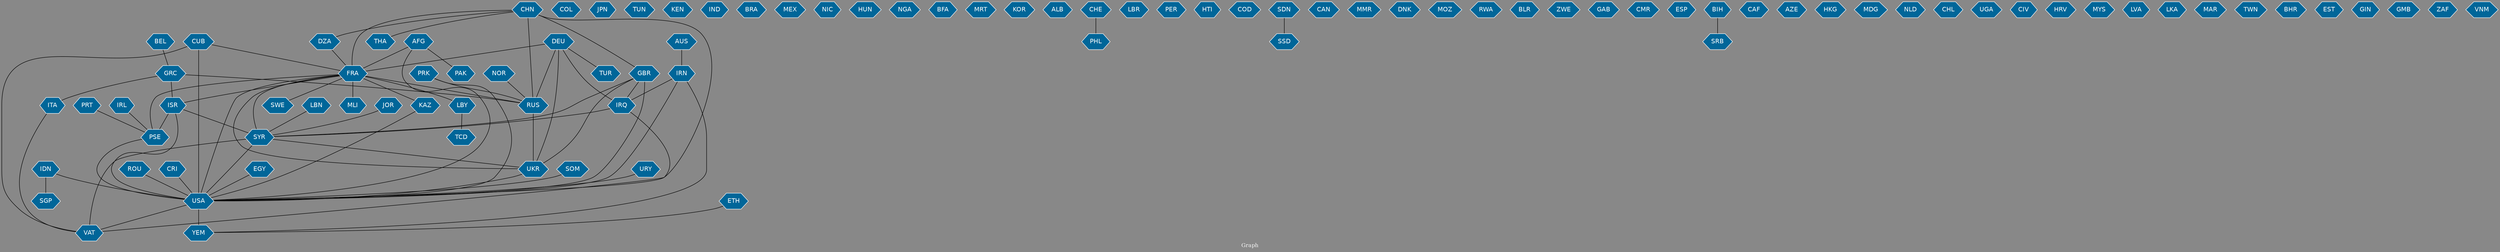 // Countries together in item graph
graph {
	graph [bgcolor="#888888" fontcolor=white fontsize=12 label="Graph" outputorder=edgesfirst overlap=prism]
	node [color=white fillcolor="#006699" fontcolor=white fontname=Helvetica shape=hexagon style=filled]
	edge [arrowhead=open color=black fontcolor=white fontname=Courier fontsize=12]
		FRA [label=FRA]
		USA [label=USA]
		UKR [label=UKR]
		CHN [label=CHN]
		DZA [label=DZA]
		GRC [label=GRC]
		BEL [label=BEL]
		ISR [label=ISR]
		GBR [label=GBR]
		PSE [label=PSE]
		COL [label=COL]
		JPN [label=JPN]
		SWE [label=SWE]
		PRT [label=PRT]
		PAK [label=PAK]
		TUN [label=TUN]
		LBN [label=LBN]
		KEN [label=KEN]
		DEU [label=DEU]
		IND [label=IND]
		BRA [label=BRA]
		SYR [label=SYR]
		AUS [label=AUS]
		ITA [label=ITA]
		EGY [label=EGY]
		MEX [label=MEX]
		CUB [label=CUB]
		AFG [label=AFG]
		VAT [label=VAT]
		NIC [label=NIC]
		HUN [label=HUN]
		IDN [label=IDN]
		SGP [label=SGP]
		RUS [label=RUS]
		NGA [label=NGA]
		YEM [label=YEM]
		IRN [label=IRN]
		PRK [label=PRK]
		BFA [label=BFA]
		MRT [label=MRT]
		KOR [label=KOR]
		JOR [label=JOR]
		IRL [label=IRL]
		ALB [label=ALB]
		CHE [label=CHE]
		PHL [label=PHL]
		LBR [label=LBR]
		SOM [label=SOM]
		PER [label=PER]
		HTI [label=HTI]
		COD [label=COD]
		SSD [label=SSD]
		SDN [label=SDN]
		IRQ [label=IRQ]
		TUR [label=TUR]
		KAZ [label=KAZ]
		CAN [label=CAN]
		MMR [label=MMR]
		DNK [label=DNK]
		NOR [label=NOR]
		MOZ [label=MOZ]
		LBY [label=LBY]
		RWA [label=RWA]
		BLR [label=BLR]
		ZWE [label=ZWE]
		GAB [label=GAB]
		CMR [label=CMR]
		ESP [label=ESP]
		URY [label=URY]
		BIH [label=BIH]
		THA [label=THA]
		CAF [label=CAF]
		AZE [label=AZE]
		SRB [label=SRB]
		ROU [label=ROU]
		HKG [label=HKG]
		MDG [label=MDG]
		NLD [label=NLD]
		CHL [label=CHL]
		UGA [label=UGA]
		CIV [label=CIV]
		HRV [label=HRV]
		MLI [label=MLI]
		MYS [label=MYS]
		LVA [label=LVA]
		ETH [label=ETH]
		LKA [label=LKA]
		CRI [label=CRI]
		MAR [label=MAR]
		TWN [label=TWN]
		BHR [label=BHR]
		EST [label=EST]
		GIN [label=GIN]
		TCD [label=TCD]
		GMB [label=GMB]
		ZAF [label=ZAF]
		VNM [label=VNM]
			ROU -- USA [weight=1]
			GRC -- RUS [weight=2]
			AUS -- IRN [weight=3]
			SYR -- USA [weight=1]
			FRA -- RUS [weight=10]
			ISR -- PSE [weight=19]
			FRA -- USA [weight=1]
			DEU -- RUS [weight=2]
			AFG -- FRA [weight=5]
			SYR -- VAT [weight=1]
			CRI -- USA [weight=1]
			USA -- VAT [weight=1]
			FRA -- PSE [weight=6]
			IRN -- IRQ [weight=7]
			GRC -- ITA [weight=2]
			ISR -- SYR [weight=4]
			IDN -- USA [weight=1]
			CHN -- GBR [weight=1]
			IRL -- PSE [weight=2]
			CUB -- VAT [weight=1]
			NOR -- RUS [weight=1]
			DEU -- UKR [weight=2]
			URY -- USA [weight=1]
			CHN -- DZA [weight=1]
			CHN -- FRA [weight=1]
			FRA -- LBY [weight=1]
			CHN -- THA [weight=1]
			BIH -- SRB [weight=1]
			DEU -- IRQ [weight=1]
			SDN -- SSD [weight=1]
			DEU -- FRA [weight=2]
			CHN -- USA [weight=1]
			SYR -- UKR [weight=1]
			PRT -- PSE [weight=1]
			DEU -- TUR [weight=1]
			ITA -- VAT [weight=1]
			AFG -- USA [weight=2]
			ETH -- YEM [weight=1]
			GBR -- UKR [weight=1]
			EGY -- USA [weight=2]
			AFG -- PAK [weight=3]
			CUB -- FRA [weight=2]
			CHN -- RUS [weight=2]
			CHE -- PHL [weight=1]
			KAZ -- USA [weight=1]
			SOM -- USA [weight=3]
			BEL -- GRC [weight=1]
			LBN -- SYR [weight=1]
			UKR -- USA [weight=2]
			RUS -- UKR [weight=7]
			PSE -- USA [weight=1]
			FRA -- SYR [weight=2]
			FRA -- SWE [weight=3]
			FRA -- KAZ [weight=3]
			IRN -- USA [weight=1]
			CUB -- USA [weight=27]
			GBR -- IRQ [weight=2]
			ISR -- USA [weight=1]
			LBY -- TCD [weight=1]
			JOR -- SYR [weight=3]
			DZA -- FRA [weight=1]
			USA -- YEM [weight=4]
			FRA -- ISR [weight=2]
			GRC -- ISR [weight=2]
			IDN -- SGP [weight=5]
			PRK -- RUS [weight=1]
			FRA -- MLI [weight=3]
			PRK -- USA [weight=3]
			IRN -- YEM [weight=2]
			FRA -- UKR [weight=3]
			IRQ -- VAT [weight=1]
			GBR -- USA [weight=2]
			GBR -- SYR [weight=1]
			IRQ -- SYR [weight=1]
}
